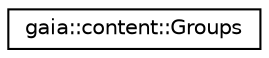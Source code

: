 digraph G
{
  edge [fontname="Helvetica",fontsize="10",labelfontname="Helvetica",labelfontsize="10"];
  node [fontname="Helvetica",fontsize="10",shape=record];
  rankdir=LR;
  Node1 [label="gaia::content::Groups",height=0.2,width=0.4,color="black", fillcolor="white", style="filled",URL="$db/df7/classgaia_1_1content_1_1_groups.html",tooltip="The class to provide base infomation for helping to access Groups table."];
}
